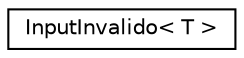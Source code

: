 digraph "Graphical Class Hierarchy"
{
  edge [fontname="Helvetica",fontsize="10",labelfontname="Helvetica",labelfontsize="10"];
  node [fontname="Helvetica",fontsize="10",shape=record];
  rankdir="LR";
  Node0 [label="InputInvalido\< T \>",height=0.2,width=0.4,color="black", fillcolor="white", style="filled",URL="$classInputInvalido.html",tooltip="Class for invalid input exception. "];
}
